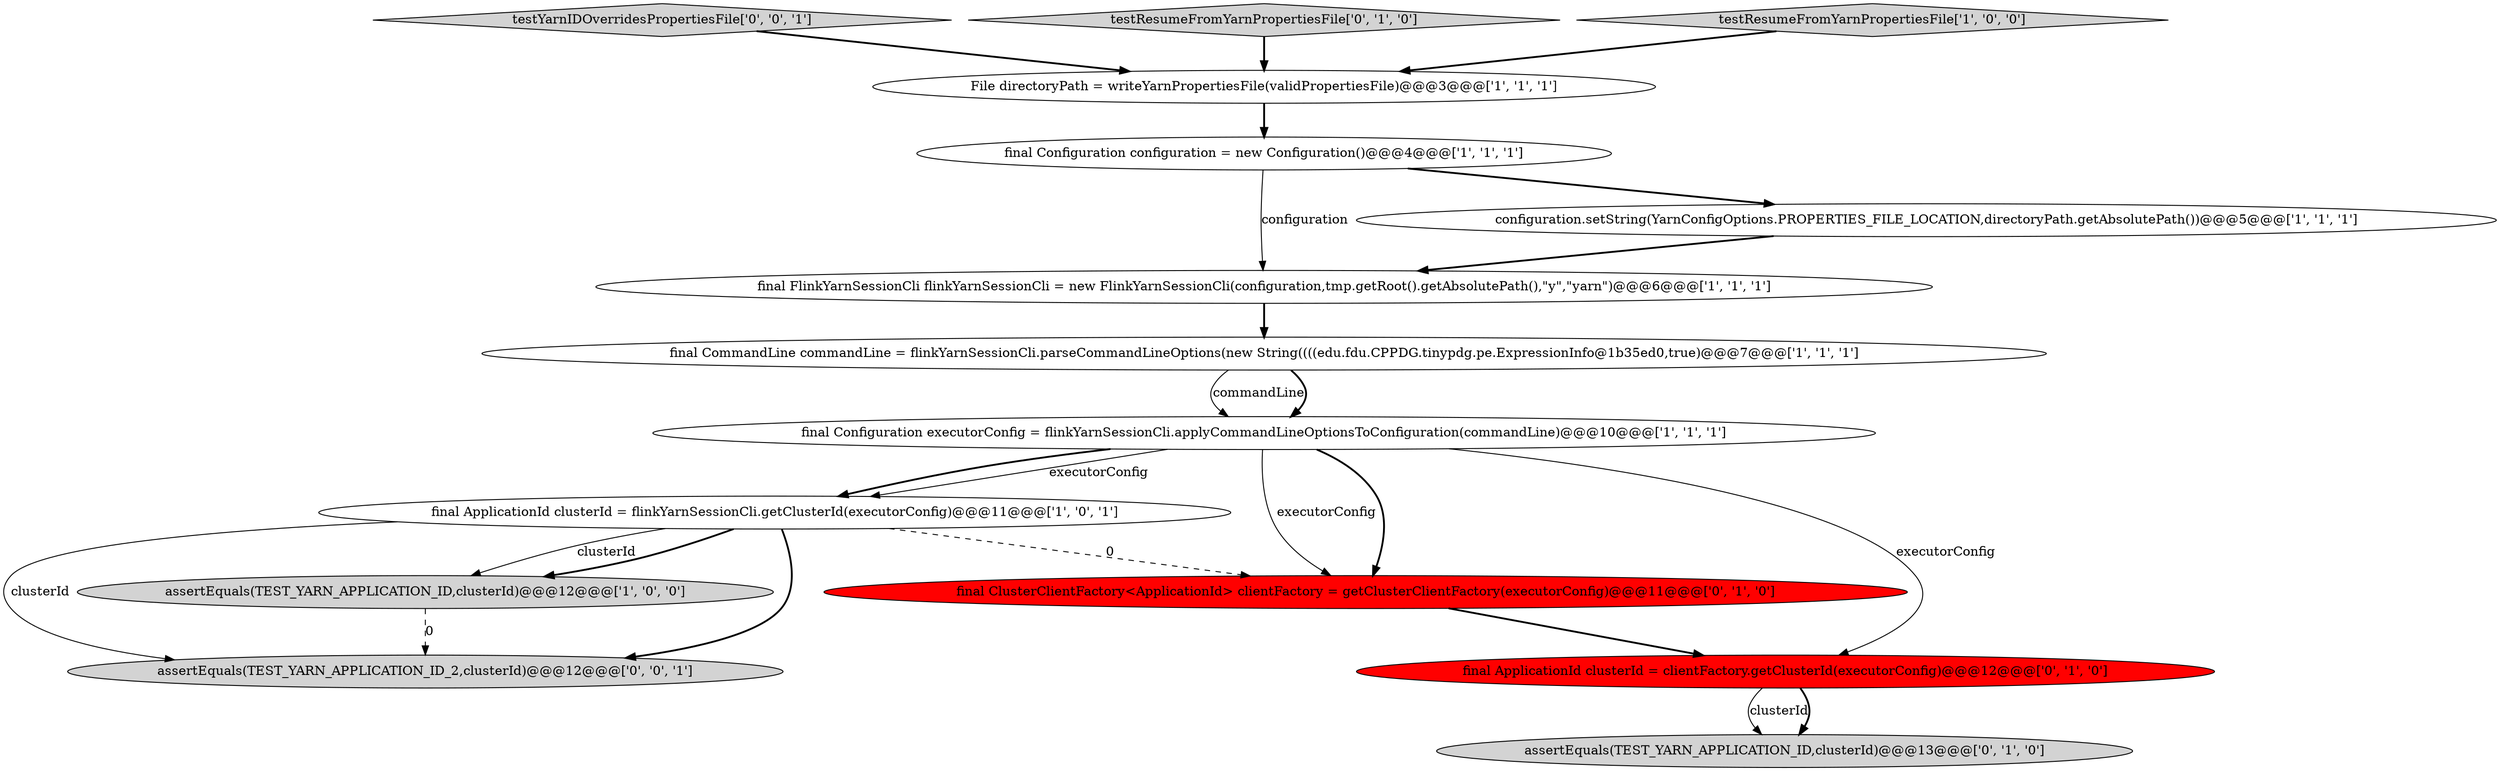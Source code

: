 digraph {
13 [style = filled, label = "testYarnIDOverridesPropertiesFile['0', '0', '1']", fillcolor = lightgray, shape = diamond image = "AAA0AAABBB3BBB"];
2 [style = filled, label = "File directoryPath = writeYarnPropertiesFile(validPropertiesFile)@@@3@@@['1', '1', '1']", fillcolor = white, shape = ellipse image = "AAA0AAABBB1BBB"];
5 [style = filled, label = "final ApplicationId clusterId = flinkYarnSessionCli.getClusterId(executorConfig)@@@11@@@['1', '0', '1']", fillcolor = white, shape = ellipse image = "AAA0AAABBB1BBB"];
12 [style = filled, label = "assertEquals(TEST_YARN_APPLICATION_ID,clusterId)@@@13@@@['0', '1', '0']", fillcolor = lightgray, shape = ellipse image = "AAA0AAABBB2BBB"];
4 [style = filled, label = "final Configuration configuration = new Configuration()@@@4@@@['1', '1', '1']", fillcolor = white, shape = ellipse image = "AAA0AAABBB1BBB"];
6 [style = filled, label = "final FlinkYarnSessionCli flinkYarnSessionCli = new FlinkYarnSessionCli(configuration,tmp.getRoot().getAbsolutePath(),\"y\",\"yarn\")@@@6@@@['1', '1', '1']", fillcolor = white, shape = ellipse image = "AAA0AAABBB1BBB"];
3 [style = filled, label = "final CommandLine commandLine = flinkYarnSessionCli.parseCommandLineOptions(new String((((edu.fdu.CPPDG.tinypdg.pe.ExpressionInfo@1b35ed0,true)@@@7@@@['1', '1', '1']", fillcolor = white, shape = ellipse image = "AAA0AAABBB1BBB"];
8 [style = filled, label = "final Configuration executorConfig = flinkYarnSessionCli.applyCommandLineOptionsToConfiguration(commandLine)@@@10@@@['1', '1', '1']", fillcolor = white, shape = ellipse image = "AAA0AAABBB1BBB"];
9 [style = filled, label = "final ApplicationId clusterId = clientFactory.getClusterId(executorConfig)@@@12@@@['0', '1', '0']", fillcolor = red, shape = ellipse image = "AAA1AAABBB2BBB"];
10 [style = filled, label = "testResumeFromYarnPropertiesFile['0', '1', '0']", fillcolor = lightgray, shape = diamond image = "AAA0AAABBB2BBB"];
11 [style = filled, label = "final ClusterClientFactory<ApplicationId> clientFactory = getClusterClientFactory(executorConfig)@@@11@@@['0', '1', '0']", fillcolor = red, shape = ellipse image = "AAA1AAABBB2BBB"];
0 [style = filled, label = "configuration.setString(YarnConfigOptions.PROPERTIES_FILE_LOCATION,directoryPath.getAbsolutePath())@@@5@@@['1', '1', '1']", fillcolor = white, shape = ellipse image = "AAA0AAABBB1BBB"];
14 [style = filled, label = "assertEquals(TEST_YARN_APPLICATION_ID_2,clusterId)@@@12@@@['0', '0', '1']", fillcolor = lightgray, shape = ellipse image = "AAA0AAABBB3BBB"];
1 [style = filled, label = "testResumeFromYarnPropertiesFile['1', '0', '0']", fillcolor = lightgray, shape = diamond image = "AAA0AAABBB1BBB"];
7 [style = filled, label = "assertEquals(TEST_YARN_APPLICATION_ID,clusterId)@@@12@@@['1', '0', '0']", fillcolor = lightgray, shape = ellipse image = "AAA0AAABBB1BBB"];
8->11 [style = solid, label="executorConfig"];
6->3 [style = bold, label=""];
9->12 [style = solid, label="clusterId"];
4->6 [style = solid, label="configuration"];
0->6 [style = bold, label=""];
7->14 [style = dashed, label="0"];
8->5 [style = solid, label="executorConfig"];
5->14 [style = bold, label=""];
11->9 [style = bold, label=""];
2->4 [style = bold, label=""];
4->0 [style = bold, label=""];
5->7 [style = solid, label="clusterId"];
8->5 [style = bold, label=""];
5->11 [style = dashed, label="0"];
3->8 [style = solid, label="commandLine"];
3->8 [style = bold, label=""];
8->9 [style = solid, label="executorConfig"];
5->7 [style = bold, label=""];
10->2 [style = bold, label=""];
1->2 [style = bold, label=""];
9->12 [style = bold, label=""];
5->14 [style = solid, label="clusterId"];
8->11 [style = bold, label=""];
13->2 [style = bold, label=""];
}

